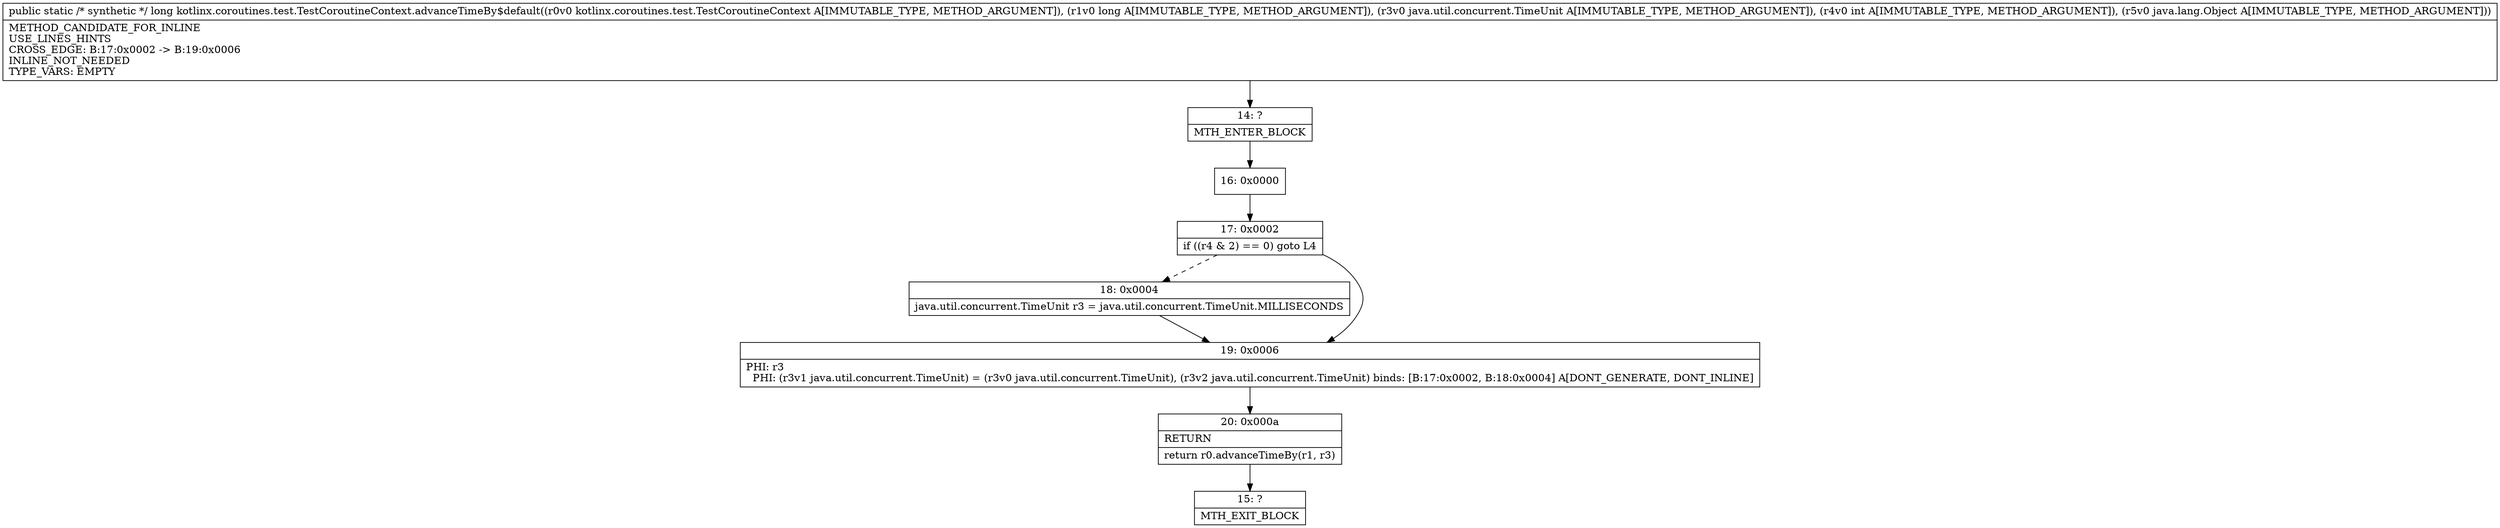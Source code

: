 digraph "CFG forkotlinx.coroutines.test.TestCoroutineContext.advanceTimeBy$default(Lkotlinx\/coroutines\/test\/TestCoroutineContext;JLjava\/util\/concurrent\/TimeUnit;ILjava\/lang\/Object;)J" {
Node_14 [shape=record,label="{14\:\ ?|MTH_ENTER_BLOCK\l}"];
Node_16 [shape=record,label="{16\:\ 0x0000}"];
Node_17 [shape=record,label="{17\:\ 0x0002|if ((r4 & 2) == 0) goto L4\l}"];
Node_18 [shape=record,label="{18\:\ 0x0004|java.util.concurrent.TimeUnit r3 = java.util.concurrent.TimeUnit.MILLISECONDS\l}"];
Node_19 [shape=record,label="{19\:\ 0x0006|PHI: r3 \l  PHI: (r3v1 java.util.concurrent.TimeUnit) = (r3v0 java.util.concurrent.TimeUnit), (r3v2 java.util.concurrent.TimeUnit) binds: [B:17:0x0002, B:18:0x0004] A[DONT_GENERATE, DONT_INLINE]\l}"];
Node_20 [shape=record,label="{20\:\ 0x000a|RETURN\l|return r0.advanceTimeBy(r1, r3)\l}"];
Node_15 [shape=record,label="{15\:\ ?|MTH_EXIT_BLOCK\l}"];
MethodNode[shape=record,label="{public static \/* synthetic *\/ long kotlinx.coroutines.test.TestCoroutineContext.advanceTimeBy$default((r0v0 kotlinx.coroutines.test.TestCoroutineContext A[IMMUTABLE_TYPE, METHOD_ARGUMENT]), (r1v0 long A[IMMUTABLE_TYPE, METHOD_ARGUMENT]), (r3v0 java.util.concurrent.TimeUnit A[IMMUTABLE_TYPE, METHOD_ARGUMENT]), (r4v0 int A[IMMUTABLE_TYPE, METHOD_ARGUMENT]), (r5v0 java.lang.Object A[IMMUTABLE_TYPE, METHOD_ARGUMENT]))  | METHOD_CANDIDATE_FOR_INLINE\lUSE_LINES_HINTS\lCROSS_EDGE: B:17:0x0002 \-\> B:19:0x0006\lINLINE_NOT_NEEDED\lTYPE_VARS: EMPTY\l}"];
MethodNode -> Node_14;Node_14 -> Node_16;
Node_16 -> Node_17;
Node_17 -> Node_18[style=dashed];
Node_17 -> Node_19;
Node_18 -> Node_19;
Node_19 -> Node_20;
Node_20 -> Node_15;
}

